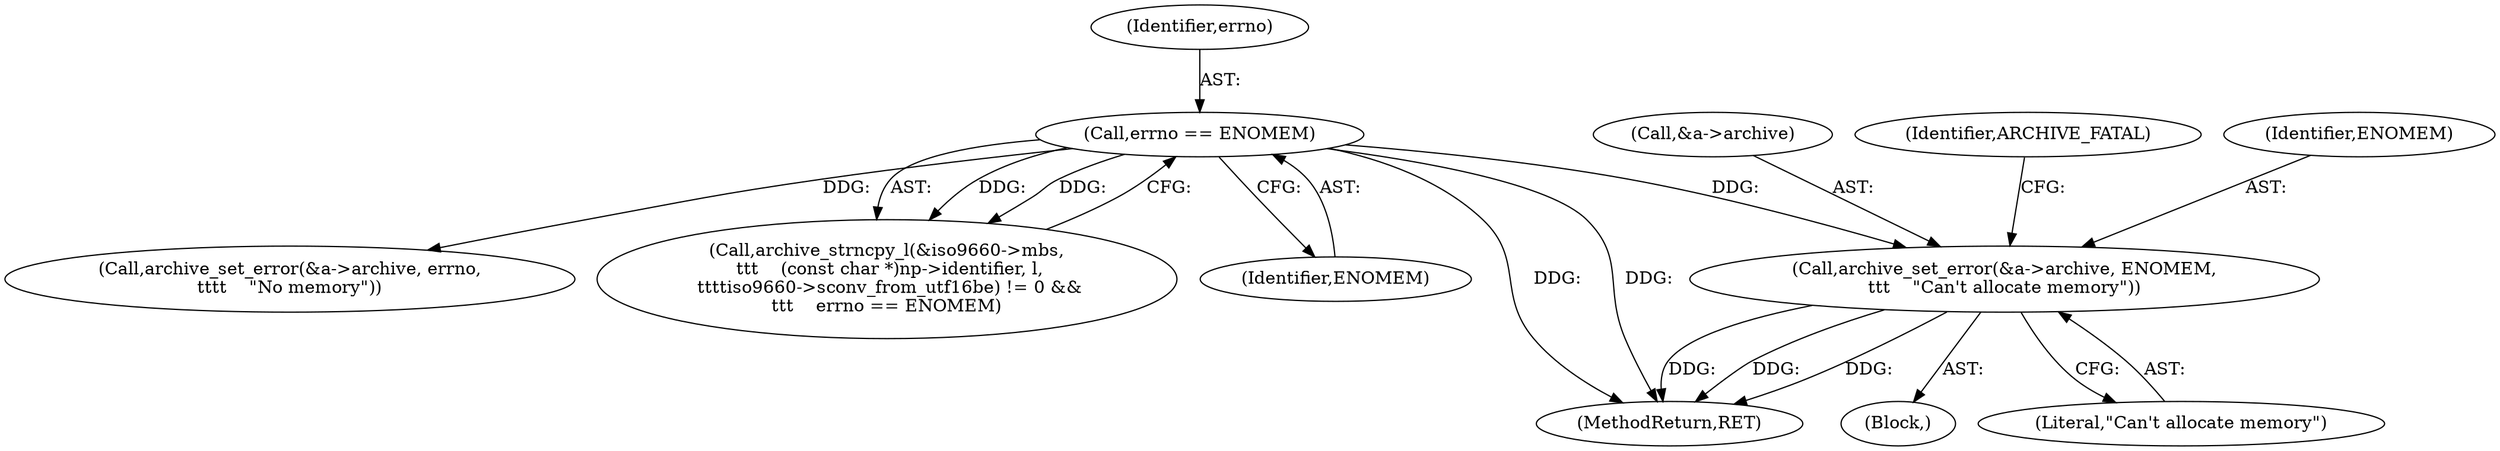 digraph "0_libarchive_3014e198@pointer" {
"1000249" [label="(Call,archive_set_error(&a->archive, ENOMEM,\n\t\t\t    \"Can't allocate memory\"))"];
"1000400" [label="(Call,errno == ENOMEM)"];
"1000250" [label="(Call,&a->archive)"];
"1000542" [label="(MethodReturn,RET)"];
"1000400" [label="(Call,errno == ENOMEM)"];
"1000248" [label="(Block,)"];
"1000257" [label="(Identifier,ARCHIVE_FATAL)"];
"1000401" [label="(Identifier,errno)"];
"1000404" [label="(Call,archive_set_error(&a->archive, errno,\n\t\t\t\t    \"No memory\"))"];
"1000255" [label="(Literal,\"Can't allocate memory\")"];
"1000383" [label="(Call,archive_strncpy_l(&iso9660->mbs,\n \t\t\t    (const char *)np->identifier, l,\n \t\t\t\tiso9660->sconv_from_utf16be) != 0 &&\n\t\t\t    errno == ENOMEM)"];
"1000254" [label="(Identifier,ENOMEM)"];
"1000249" [label="(Call,archive_set_error(&a->archive, ENOMEM,\n\t\t\t    \"Can't allocate memory\"))"];
"1000402" [label="(Identifier,ENOMEM)"];
"1000249" -> "1000248"  [label="AST: "];
"1000249" -> "1000255"  [label="CFG: "];
"1000250" -> "1000249"  [label="AST: "];
"1000254" -> "1000249"  [label="AST: "];
"1000255" -> "1000249"  [label="AST: "];
"1000257" -> "1000249"  [label="CFG: "];
"1000249" -> "1000542"  [label="DDG: "];
"1000249" -> "1000542"  [label="DDG: "];
"1000249" -> "1000542"  [label="DDG: "];
"1000400" -> "1000249"  [label="DDG: "];
"1000400" -> "1000383"  [label="AST: "];
"1000400" -> "1000402"  [label="CFG: "];
"1000401" -> "1000400"  [label="AST: "];
"1000402" -> "1000400"  [label="AST: "];
"1000383" -> "1000400"  [label="CFG: "];
"1000400" -> "1000542"  [label="DDG: "];
"1000400" -> "1000542"  [label="DDG: "];
"1000400" -> "1000383"  [label="DDG: "];
"1000400" -> "1000383"  [label="DDG: "];
"1000400" -> "1000404"  [label="DDG: "];
}
